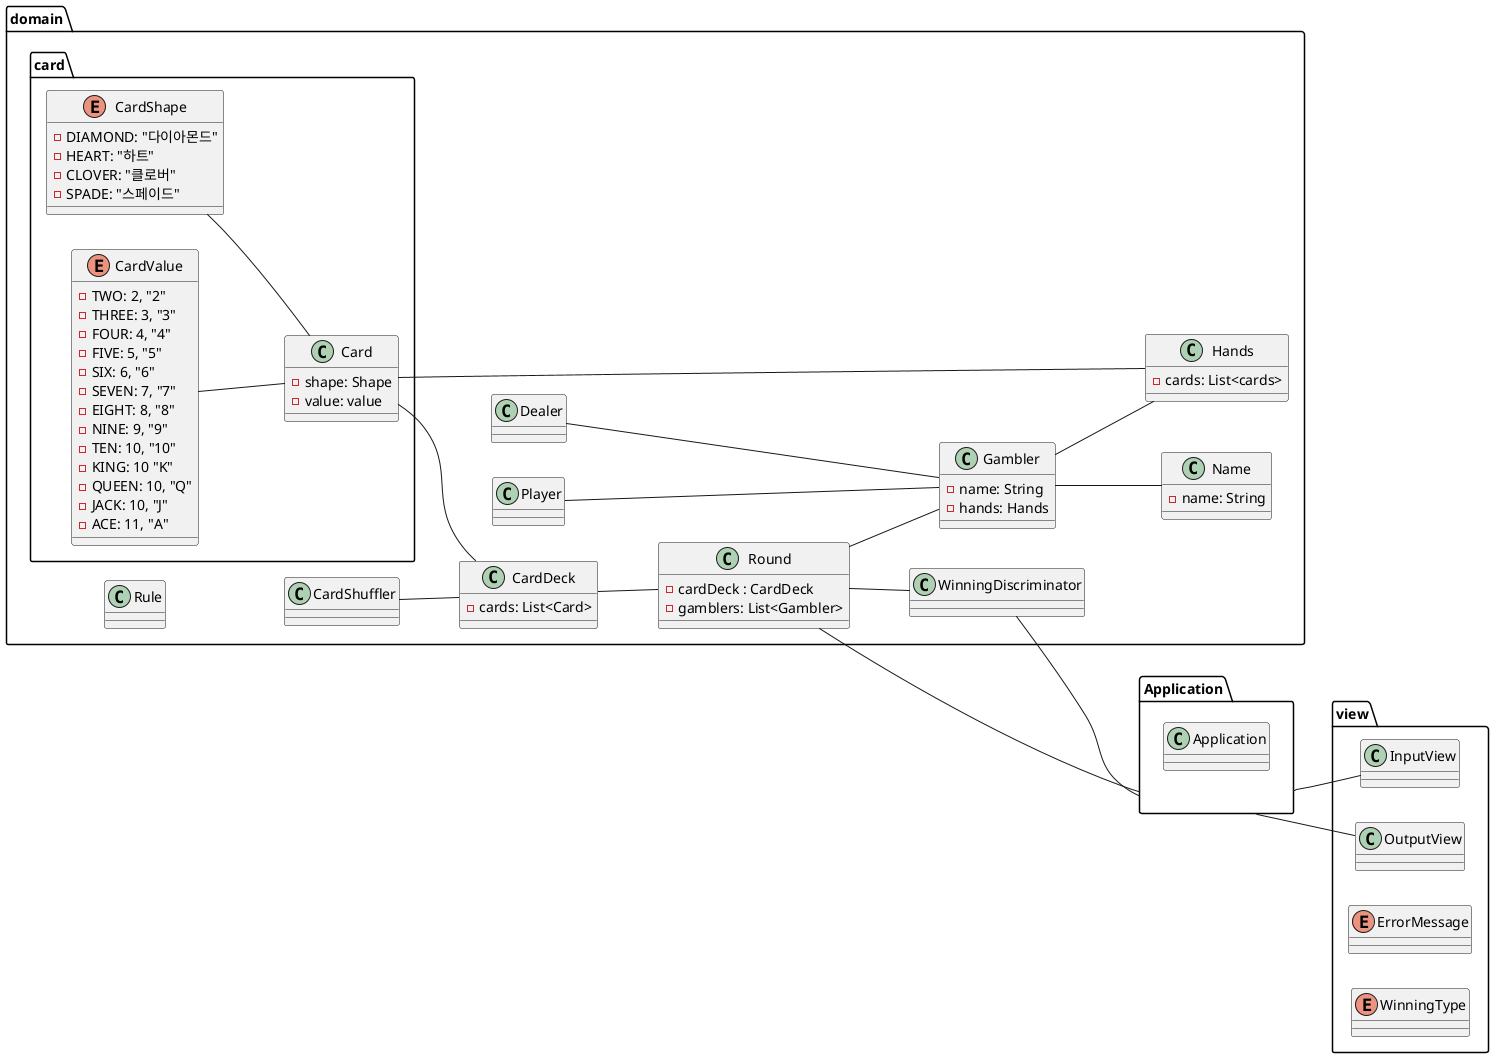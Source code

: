 @startuml
left to right direction
package Application {
  class Application {
  }
}

package domain {
  class Hands {
    - cards: List<cards>
  }

  class Name {
    - name: String
  }

  class Gambler {
    - name: String
    - hands: Hands
  }

  class Dealer {
  }

  class Player {
  }

  class Rule {
  }

  class CardShuffler {
  }

  class WinningDiscriminator {
  }

  class Round {
    - cardDeck : CardDeck
    - gamblers: List<Gambler>
  }

  class CardDeck {
    - cards: List<Card>
  }

  package card {
    class Card {
      - shape: Shape
      - value: value
    }

    Enum CardShape {
          - DIAMOND: "다이아몬드"
          - HEART: "하트"
          - CLOVER: "클로버"
          - SPADE: "스페이드"
    }

    Enum CardValue {
          - TWO: 2, "2"
          - THREE: 3, "3"
          - FOUR: 4, "4"
          - FIVE: 5, "5"
          - SIX: 6, "6"
          - SEVEN: 7, "7"
          - EIGHT: 8, "8"
          - NINE: 9, "9"
          - TEN: 10, "10"
          - KING: 10 "K"
          - QUEEN: 10, "Q"
          - JACK: 10, "J"
          - ACE: 11, "A"
    }
  }
}

package view {
  class InputView {
  }

  class OutputView {
  }

  Enum ErrorMessage {
  }

  Enum WinningType {
  }
}

Gambler -- Name
Gambler -- Hands
Player --- Gambler
Dealer --- Gambler

CardValue -- Card
CardShape -- Card

Card -- Hands
Card -- CardDeck
CardShuffler -- CardDeck

CardDeck -- Round

Round -- Gambler
Round -- WinningDiscriminator
WinningDiscriminator -- Application

Application -- Round
Application -- InputView
Application -- OutputView

@enduml
